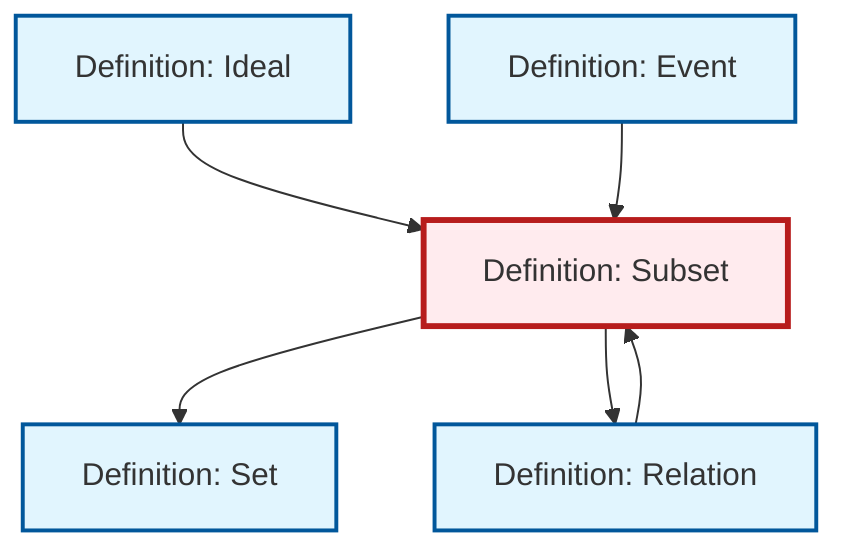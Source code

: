 graph TD
    classDef definition fill:#e1f5fe,stroke:#01579b,stroke-width:2px
    classDef theorem fill:#f3e5f5,stroke:#4a148c,stroke-width:2px
    classDef axiom fill:#fff3e0,stroke:#e65100,stroke-width:2px
    classDef example fill:#e8f5e9,stroke:#1b5e20,stroke-width:2px
    classDef current fill:#ffebee,stroke:#b71c1c,stroke-width:3px
    def-subset["Definition: Subset"]:::definition
    def-set["Definition: Set"]:::definition
    def-event["Definition: Event"]:::definition
    def-ideal["Definition: Ideal"]:::definition
    def-relation["Definition: Relation"]:::definition
    def-ideal --> def-subset
    def-relation --> def-subset
    def-event --> def-subset
    def-subset --> def-set
    def-subset --> def-relation
    class def-subset current